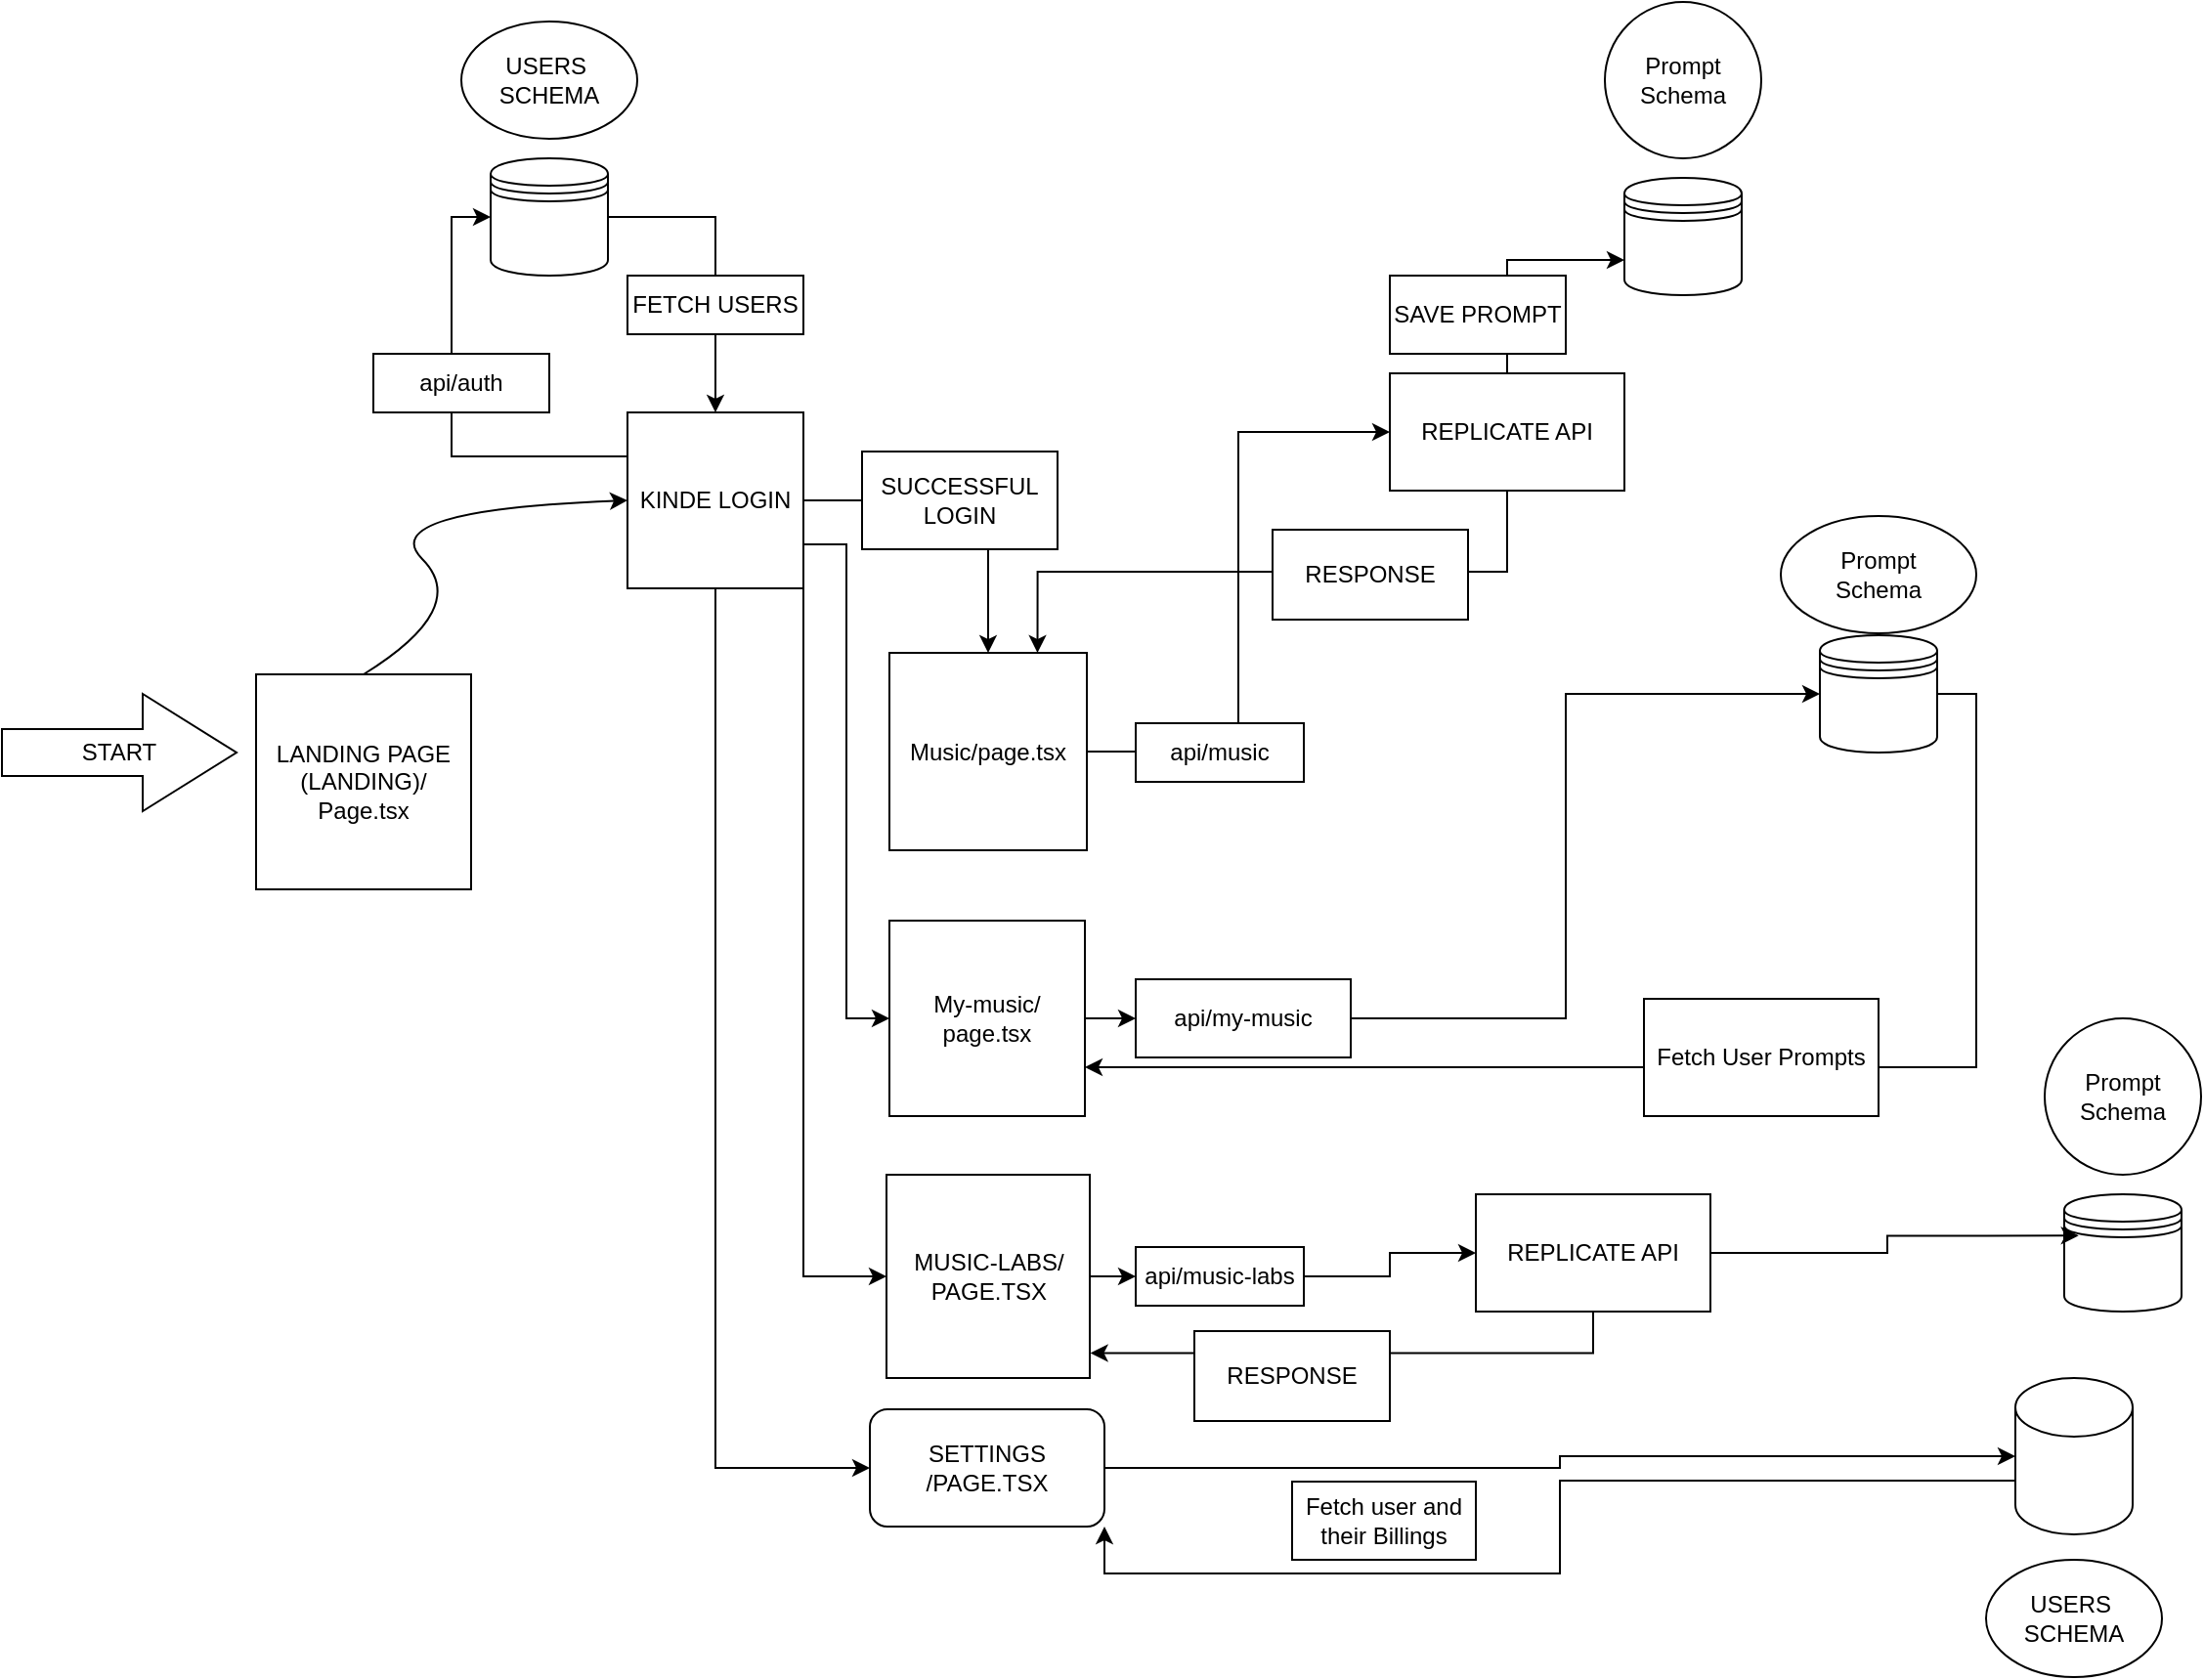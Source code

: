 <mxfile version="26.1.0" pages="2">
  <diagram id="2f404044-711c-603c-8f00-f6bb4c023d3c" name="Page-1">
    <mxGraphModel dx="1042" dy="565" grid="1" gridSize="10" guides="1" tooltips="1" connect="1" arrows="1" fold="1" page="1" pageScale="1" pageWidth="1169" pageHeight="827" background="none" math="0" shadow="0">
      <root>
        <mxCell id="0" />
        <mxCell id="1" parent="0" />
        <mxCell id="w6lNRmHOkz5iN05SBwit-62" value="&lt;div&gt;LANDING PAGE&lt;/div&gt;(LANDING)/&lt;div&gt;Page.tsx&lt;/div&gt;" style="whiteSpace=wrap;html=1;aspect=fixed;" parent="1" vertex="1">
          <mxGeometry x="160" y="374" width="110" height="110" as="geometry" />
        </mxCell>
        <mxCell id="w6lNRmHOkz5iN05SBwit-70" value="START" style="shape=singleArrow;whiteSpace=wrap;html=1;arrowWidth=0.4;arrowSize=0.4;" parent="1" vertex="1">
          <mxGeometry x="30" y="384" width="120" height="60" as="geometry" />
        </mxCell>
        <mxCell id="w6lNRmHOkz5iN05SBwit-94" style="edgeStyle=orthogonalEdgeStyle;rounded=0;orthogonalLoop=1;jettySize=auto;html=1;exitX=1;exitY=0.5;exitDx=0;exitDy=0;" parent="1" source="w6lNRmHOkz5iN05SBwit-73" target="w6lNRmHOkz5iN05SBwit-78" edge="1">
          <mxGeometry relative="1" as="geometry" />
        </mxCell>
        <mxCell id="w6lNRmHOkz5iN05SBwit-95" style="edgeStyle=orthogonalEdgeStyle;rounded=0;orthogonalLoop=1;jettySize=auto;html=1;exitX=1;exitY=0.75;exitDx=0;exitDy=0;entryX=0;entryY=0.5;entryDx=0;entryDy=0;" parent="1" source="w6lNRmHOkz5iN05SBwit-73" target="w6lNRmHOkz5iN05SBwit-88" edge="1">
          <mxGeometry relative="1" as="geometry" />
        </mxCell>
        <mxCell id="w6lNRmHOkz5iN05SBwit-96" style="edgeStyle=orthogonalEdgeStyle;rounded=0;orthogonalLoop=1;jettySize=auto;html=1;exitX=1;exitY=1;exitDx=0;exitDy=0;entryX=0;entryY=0.5;entryDx=0;entryDy=0;" parent="1" source="w6lNRmHOkz5iN05SBwit-73" target="w6lNRmHOkz5iN05SBwit-89" edge="1">
          <mxGeometry relative="1" as="geometry" />
        </mxCell>
        <mxCell id="w6lNRmHOkz5iN05SBwit-98" style="edgeStyle=orthogonalEdgeStyle;rounded=0;orthogonalLoop=1;jettySize=auto;html=1;exitX=0.5;exitY=1;exitDx=0;exitDy=0;entryX=0;entryY=0.5;entryDx=0;entryDy=0;" parent="1" source="w6lNRmHOkz5iN05SBwit-73" target="w6lNRmHOkz5iN05SBwit-90" edge="1">
          <mxGeometry relative="1" as="geometry" />
        </mxCell>
        <mxCell id="AoAkg9saOt4DLkKhh4T2-7" style="edgeStyle=orthogonalEdgeStyle;rounded=0;orthogonalLoop=1;jettySize=auto;html=1;exitX=0;exitY=0.25;exitDx=0;exitDy=0;entryX=0;entryY=0.5;entryDx=0;entryDy=0;" edge="1" parent="1" source="w6lNRmHOkz5iN05SBwit-73" target="AoAkg9saOt4DLkKhh4T2-1">
          <mxGeometry relative="1" as="geometry" />
        </mxCell>
        <mxCell id="w6lNRmHOkz5iN05SBwit-73" value="KINDE LOGIN" style="whiteSpace=wrap;html=1;aspect=fixed;" parent="1" vertex="1">
          <mxGeometry x="350" y="240" width="90" height="90" as="geometry" />
        </mxCell>
        <mxCell id="w6lNRmHOkz5iN05SBwit-74" value="" style="curved=1;endArrow=classic;html=1;rounded=0;exitX=0.5;exitY=0;exitDx=0;exitDy=0;entryX=0;entryY=0.5;entryDx=0;entryDy=0;" parent="1" source="w6lNRmHOkz5iN05SBwit-62" target="w6lNRmHOkz5iN05SBwit-73" edge="1">
          <mxGeometry width="50" height="50" relative="1" as="geometry">
            <mxPoint x="220" y="340" as="sourcePoint" />
            <mxPoint x="270" y="290" as="targetPoint" />
            <Array as="points">
              <mxPoint x="270" y="340" />
              <mxPoint x="220" y="290" />
            </Array>
          </mxGeometry>
        </mxCell>
        <mxCell id="AoAkg9saOt4DLkKhh4T2-10" style="edgeStyle=orthogonalEdgeStyle;rounded=0;orthogonalLoop=1;jettySize=auto;html=1;exitX=1;exitY=0.5;exitDx=0;exitDy=0;entryX=0;entryY=0.5;entryDx=0;entryDy=0;" edge="1" parent="1" source="w6lNRmHOkz5iN05SBwit-78" target="AoAkg9saOt4DLkKhh4T2-9">
          <mxGeometry relative="1" as="geometry" />
        </mxCell>
        <mxCell id="w6lNRmHOkz5iN05SBwit-78" value="Music/page.tsx" style="whiteSpace=wrap;html=1;aspect=fixed;" parent="1" vertex="1">
          <mxGeometry x="484" y="363" width="101" height="101" as="geometry" />
        </mxCell>
        <mxCell id="w6lNRmHOkz5iN05SBwit-81" value="SUCCESSFUL&lt;div&gt;LOGIN&lt;/div&gt;" style="rounded=0;whiteSpace=wrap;html=1;" parent="1" vertex="1">
          <mxGeometry x="470" y="260" width="100" height="50" as="geometry" />
        </mxCell>
        <mxCell id="AoAkg9saOt4DLkKhh4T2-25" style="edgeStyle=orthogonalEdgeStyle;rounded=0;orthogonalLoop=1;jettySize=auto;html=1;exitX=1;exitY=0.5;exitDx=0;exitDy=0;entryX=0;entryY=0.5;entryDx=0;entryDy=0;" edge="1" parent="1" source="AoAkg9saOt4DLkKhh4T2-34" target="AoAkg9saOt4DLkKhh4T2-22">
          <mxGeometry relative="1" as="geometry">
            <Array as="points">
              <mxPoint x="830" y="550" />
              <mxPoint x="830" y="384" />
            </Array>
          </mxGeometry>
        </mxCell>
        <mxCell id="w6lNRmHOkz5iN05SBwit-88" value="My-music/&lt;div&gt;page.tsx&lt;/div&gt;" style="whiteSpace=wrap;html=1;aspect=fixed;" parent="1" vertex="1">
          <mxGeometry x="484" y="500" width="100" height="100" as="geometry" />
        </mxCell>
        <mxCell id="2mQl4zvkj71IMKmyPfzZ-3" style="edgeStyle=orthogonalEdgeStyle;rounded=0;orthogonalLoop=1;jettySize=auto;html=1;exitX=1;exitY=0.5;exitDx=0;exitDy=0;entryX=0;entryY=0.5;entryDx=0;entryDy=0;" edge="1" parent="1" source="2mQl4zvkj71IMKmyPfzZ-7" target="2mQl4zvkj71IMKmyPfzZ-2">
          <mxGeometry relative="1" as="geometry" />
        </mxCell>
        <mxCell id="w6lNRmHOkz5iN05SBwit-89" value="MUSIC-LABS/&lt;div&gt;PAGE.TSX&lt;/div&gt;" style="whiteSpace=wrap;html=1;aspect=fixed;" parent="1" vertex="1">
          <mxGeometry x="482.5" y="630" width="104" height="104" as="geometry" />
        </mxCell>
        <mxCell id="w6lNRmHOkz5iN05SBwit-90" value="SETTINGS&lt;div&gt;/PAGE.TSX&lt;/div&gt;" style="rounded=1;whiteSpace=wrap;html=1;" parent="1" vertex="1">
          <mxGeometry x="474" y="750" width="120" height="60" as="geometry" />
        </mxCell>
        <mxCell id="AoAkg9saOt4DLkKhh4T2-6" style="edgeStyle=orthogonalEdgeStyle;rounded=0;orthogonalLoop=1;jettySize=auto;html=1;exitX=1;exitY=0.5;exitDx=0;exitDy=0;" edge="1" parent="1" source="AoAkg9saOt4DLkKhh4T2-1" target="w6lNRmHOkz5iN05SBwit-73">
          <mxGeometry relative="1" as="geometry" />
        </mxCell>
        <mxCell id="AoAkg9saOt4DLkKhh4T2-1" value="" style="shape=datastore;whiteSpace=wrap;html=1;" vertex="1" parent="1">
          <mxGeometry x="280" y="110" width="60" height="60" as="geometry" />
        </mxCell>
        <mxCell id="AoAkg9saOt4DLkKhh4T2-8" value="FETCH USERS" style="rounded=0;whiteSpace=wrap;html=1;" vertex="1" parent="1">
          <mxGeometry x="350" y="170" width="90" height="30" as="geometry" />
        </mxCell>
        <mxCell id="AoAkg9saOt4DLkKhh4T2-15" style="edgeStyle=orthogonalEdgeStyle;rounded=0;orthogonalLoop=1;jettySize=auto;html=1;exitX=0.5;exitY=0;exitDx=0;exitDy=0;entryX=0;entryY=0.7;entryDx=0;entryDy=0;" edge="1" parent="1" source="AoAkg9saOt4DLkKhh4T2-9" target="AoAkg9saOt4DLkKhh4T2-13">
          <mxGeometry relative="1" as="geometry" />
        </mxCell>
        <mxCell id="AoAkg9saOt4DLkKhh4T2-33" style="edgeStyle=orthogonalEdgeStyle;rounded=0;orthogonalLoop=1;jettySize=auto;html=1;exitX=0.5;exitY=1;exitDx=0;exitDy=0;entryX=0.75;entryY=0;entryDx=0;entryDy=0;" edge="1" parent="1" source="AoAkg9saOt4DLkKhh4T2-9" target="w6lNRmHOkz5iN05SBwit-78">
          <mxGeometry relative="1" as="geometry" />
        </mxCell>
        <mxCell id="AoAkg9saOt4DLkKhh4T2-9" value="REPLICATE API" style="rounded=0;whiteSpace=wrap;html=1;" vertex="1" parent="1">
          <mxGeometry x="740" y="220" width="120" height="60" as="geometry" />
        </mxCell>
        <mxCell id="AoAkg9saOt4DLkKhh4T2-13" value="" style="shape=datastore;whiteSpace=wrap;html=1;" vertex="1" parent="1">
          <mxGeometry x="860" y="120" width="60" height="60" as="geometry" />
        </mxCell>
        <mxCell id="AoAkg9saOt4DLkKhh4T2-16" value="SAVE PROMPT" style="rounded=0;whiteSpace=wrap;html=1;" vertex="1" parent="1">
          <mxGeometry x="740" y="170" width="90" height="40" as="geometry" />
        </mxCell>
        <mxCell id="AoAkg9saOt4DLkKhh4T2-17" value="USERS&amp;nbsp;&lt;div&gt;SCHEMA&lt;/div&gt;" style="ellipse;whiteSpace=wrap;html=1;" vertex="1" parent="1">
          <mxGeometry x="265" y="40" width="90" height="60" as="geometry" />
        </mxCell>
        <mxCell id="AoAkg9saOt4DLkKhh4T2-18" value="Prompt Schema" style="ellipse;whiteSpace=wrap;html=1;aspect=fixed;" vertex="1" parent="1">
          <mxGeometry x="850" y="30" width="80" height="80" as="geometry" />
        </mxCell>
        <mxCell id="AoAkg9saOt4DLkKhh4T2-21" value="RESPONSE" style="rounded=0;whiteSpace=wrap;html=1;" vertex="1" parent="1">
          <mxGeometry x="680" y="300" width="100" height="46" as="geometry" />
        </mxCell>
        <mxCell id="AoAkg9saOt4DLkKhh4T2-26" style="edgeStyle=orthogonalEdgeStyle;rounded=0;orthogonalLoop=1;jettySize=auto;html=1;exitX=1;exitY=0.5;exitDx=0;exitDy=0;entryX=1;entryY=0.75;entryDx=0;entryDy=0;" edge="1" parent="1" source="AoAkg9saOt4DLkKhh4T2-22" target="w6lNRmHOkz5iN05SBwit-88">
          <mxGeometry relative="1" as="geometry" />
        </mxCell>
        <mxCell id="AoAkg9saOt4DLkKhh4T2-22" value="" style="shape=datastore;whiteSpace=wrap;html=1;" vertex="1" parent="1">
          <mxGeometry x="960" y="354" width="60" height="60" as="geometry" />
        </mxCell>
        <mxCell id="AoAkg9saOt4DLkKhh4T2-24" value="api/auth" style="rounded=0;whiteSpace=wrap;html=1;" vertex="1" parent="1">
          <mxGeometry x="220" y="210" width="90" height="30" as="geometry" />
        </mxCell>
        <mxCell id="AoAkg9saOt4DLkKhh4T2-27" value="api/music" style="rounded=0;whiteSpace=wrap;html=1;" vertex="1" parent="1">
          <mxGeometry x="610" y="399" width="86" height="30" as="geometry" />
        </mxCell>
        <mxCell id="AoAkg9saOt4DLkKhh4T2-35" value="" style="edgeStyle=orthogonalEdgeStyle;rounded=0;orthogonalLoop=1;jettySize=auto;html=1;exitX=1;exitY=0.5;exitDx=0;exitDy=0;entryX=0;entryY=0.5;entryDx=0;entryDy=0;" edge="1" parent="1" source="w6lNRmHOkz5iN05SBwit-88" target="AoAkg9saOt4DLkKhh4T2-34">
          <mxGeometry relative="1" as="geometry">
            <mxPoint x="584" y="550" as="sourcePoint" />
            <mxPoint x="960" y="384" as="targetPoint" />
            <Array as="points" />
          </mxGeometry>
        </mxCell>
        <mxCell id="AoAkg9saOt4DLkKhh4T2-34" value="api/my-music" style="rounded=0;whiteSpace=wrap;html=1;" vertex="1" parent="1">
          <mxGeometry x="610" y="530" width="110" height="40" as="geometry" />
        </mxCell>
        <mxCell id="AoAkg9saOt4DLkKhh4T2-36" value="Prompt&lt;br&gt;Schema" style="ellipse;whiteSpace=wrap;html=1;" vertex="1" parent="1">
          <mxGeometry x="940" y="293" width="100" height="60" as="geometry" />
        </mxCell>
        <mxCell id="AoAkg9saOt4DLkKhh4T2-37" value="Fetch User Prompts" style="rounded=0;whiteSpace=wrap;html=1;" vertex="1" parent="1">
          <mxGeometry x="870" y="540" width="120" height="60" as="geometry" />
        </mxCell>
        <mxCell id="AoAkg9saOt4DLkKhh4T2-41" style="edgeStyle=orthogonalEdgeStyle;rounded=0;orthogonalLoop=1;jettySize=auto;html=1;exitX=0;exitY=0;exitDx=0;exitDy=52.5;exitPerimeter=0;entryX=1;entryY=1;entryDx=0;entryDy=0;" edge="1" parent="1" source="AoAkg9saOt4DLkKhh4T2-39" target="w6lNRmHOkz5iN05SBwit-90">
          <mxGeometry relative="1" as="geometry" />
        </mxCell>
        <mxCell id="AoAkg9saOt4DLkKhh4T2-39" value="" style="shape=cylinder3;whiteSpace=wrap;html=1;boundedLbl=1;backgroundOutline=1;size=15;" vertex="1" parent="1">
          <mxGeometry x="1060" y="734" width="60" height="80" as="geometry" />
        </mxCell>
        <mxCell id="AoAkg9saOt4DLkKhh4T2-40" style="edgeStyle=orthogonalEdgeStyle;rounded=0;orthogonalLoop=1;jettySize=auto;html=1;exitX=1;exitY=0.5;exitDx=0;exitDy=0;entryX=0;entryY=0.5;entryDx=0;entryDy=0;entryPerimeter=0;" edge="1" parent="1" source="w6lNRmHOkz5iN05SBwit-90" target="AoAkg9saOt4DLkKhh4T2-39">
          <mxGeometry relative="1" as="geometry" />
        </mxCell>
        <mxCell id="2mQl4zvkj71IMKmyPfzZ-1" value="Fetch user and their Billings" style="rounded=0;whiteSpace=wrap;html=1;" vertex="1" parent="1">
          <mxGeometry x="690" y="787" width="94" height="40" as="geometry" />
        </mxCell>
        <mxCell id="2mQl4zvkj71IMKmyPfzZ-2" value="REPLICATE API" style="rounded=0;whiteSpace=wrap;html=1;" vertex="1" parent="1">
          <mxGeometry x="784" y="640" width="120" height="60" as="geometry" />
        </mxCell>
        <mxCell id="2mQl4zvkj71IMKmyPfzZ-4" style="edgeStyle=orthogonalEdgeStyle;rounded=0;orthogonalLoop=1;jettySize=auto;html=1;exitX=0.5;exitY=1;exitDx=0;exitDy=0;entryX=1.003;entryY=0.877;entryDx=0;entryDy=0;entryPerimeter=0;" edge="1" parent="1" source="2mQl4zvkj71IMKmyPfzZ-2" target="w6lNRmHOkz5iN05SBwit-89">
          <mxGeometry relative="1" as="geometry" />
        </mxCell>
        <mxCell id="2mQl4zvkj71IMKmyPfzZ-5" value="RESPONSE" style="rounded=0;whiteSpace=wrap;html=1;" vertex="1" parent="1">
          <mxGeometry x="640" y="710" width="100" height="46" as="geometry" />
        </mxCell>
        <mxCell id="2mQl4zvkj71IMKmyPfzZ-6" value="USERS&amp;nbsp;&lt;div&gt;SCHEMA&lt;/div&gt;" style="ellipse;whiteSpace=wrap;html=1;" vertex="1" parent="1">
          <mxGeometry x="1045" y="827" width="90" height="60" as="geometry" />
        </mxCell>
        <mxCell id="2mQl4zvkj71IMKmyPfzZ-8" value="" style="edgeStyle=orthogonalEdgeStyle;rounded=0;orthogonalLoop=1;jettySize=auto;html=1;exitX=1;exitY=0.5;exitDx=0;exitDy=0;entryX=0;entryY=0.5;entryDx=0;entryDy=0;" edge="1" parent="1" source="w6lNRmHOkz5iN05SBwit-89" target="2mQl4zvkj71IMKmyPfzZ-7">
          <mxGeometry relative="1" as="geometry">
            <mxPoint x="587" y="682" as="sourcePoint" />
            <mxPoint x="784" y="670" as="targetPoint" />
          </mxGeometry>
        </mxCell>
        <mxCell id="2mQl4zvkj71IMKmyPfzZ-7" value="api/music-labs" style="rounded=0;whiteSpace=wrap;html=1;" vertex="1" parent="1">
          <mxGeometry x="610" y="667" width="86" height="30" as="geometry" />
        </mxCell>
        <mxCell id="2mQl4zvkj71IMKmyPfzZ-9" value="" style="shape=datastore;whiteSpace=wrap;html=1;" vertex="1" parent="1">
          <mxGeometry x="1085" y="640" width="60" height="60" as="geometry" />
        </mxCell>
        <mxCell id="2mQl4zvkj71IMKmyPfzZ-10" value="Prompt Schema" style="ellipse;whiteSpace=wrap;html=1;aspect=fixed;" vertex="1" parent="1">
          <mxGeometry x="1075" y="550" width="80" height="80" as="geometry" />
        </mxCell>
        <mxCell id="2mQl4zvkj71IMKmyPfzZ-11" style="edgeStyle=orthogonalEdgeStyle;rounded=0;orthogonalLoop=1;jettySize=auto;html=1;exitX=1;exitY=0.5;exitDx=0;exitDy=0;entryX=0.123;entryY=0.353;entryDx=0;entryDy=0;entryPerimeter=0;" edge="1" parent="1" source="2mQl4zvkj71IMKmyPfzZ-2" target="2mQl4zvkj71IMKmyPfzZ-9">
          <mxGeometry relative="1" as="geometry" />
        </mxCell>
      </root>
    </mxGraphModel>
  </diagram>
  <diagram id="yaQY5ftnIV__L0N9nzm8" name="Page-2">
    <mxGraphModel grid="1" page="1" gridSize="10" guides="1" tooltips="1" connect="1" arrows="1" fold="1" pageScale="1" pageWidth="850" pageHeight="1100" math="0" shadow="0">
      <root>
        <mxCell id="0" />
        <mxCell id="1" parent="0" />
      </root>
    </mxGraphModel>
  </diagram>
</mxfile>
